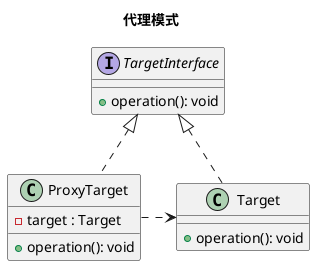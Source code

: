@startuml
title 代理模式

interface TargetInterface {
    + operation(): void
}

class Target implements TargetInterface {
    + operation(): void
}

class ProxyTarget implements TargetInterface {
    - target : Target
    + operation(): void
}

ProxyTarget .right.> Target

@enduml